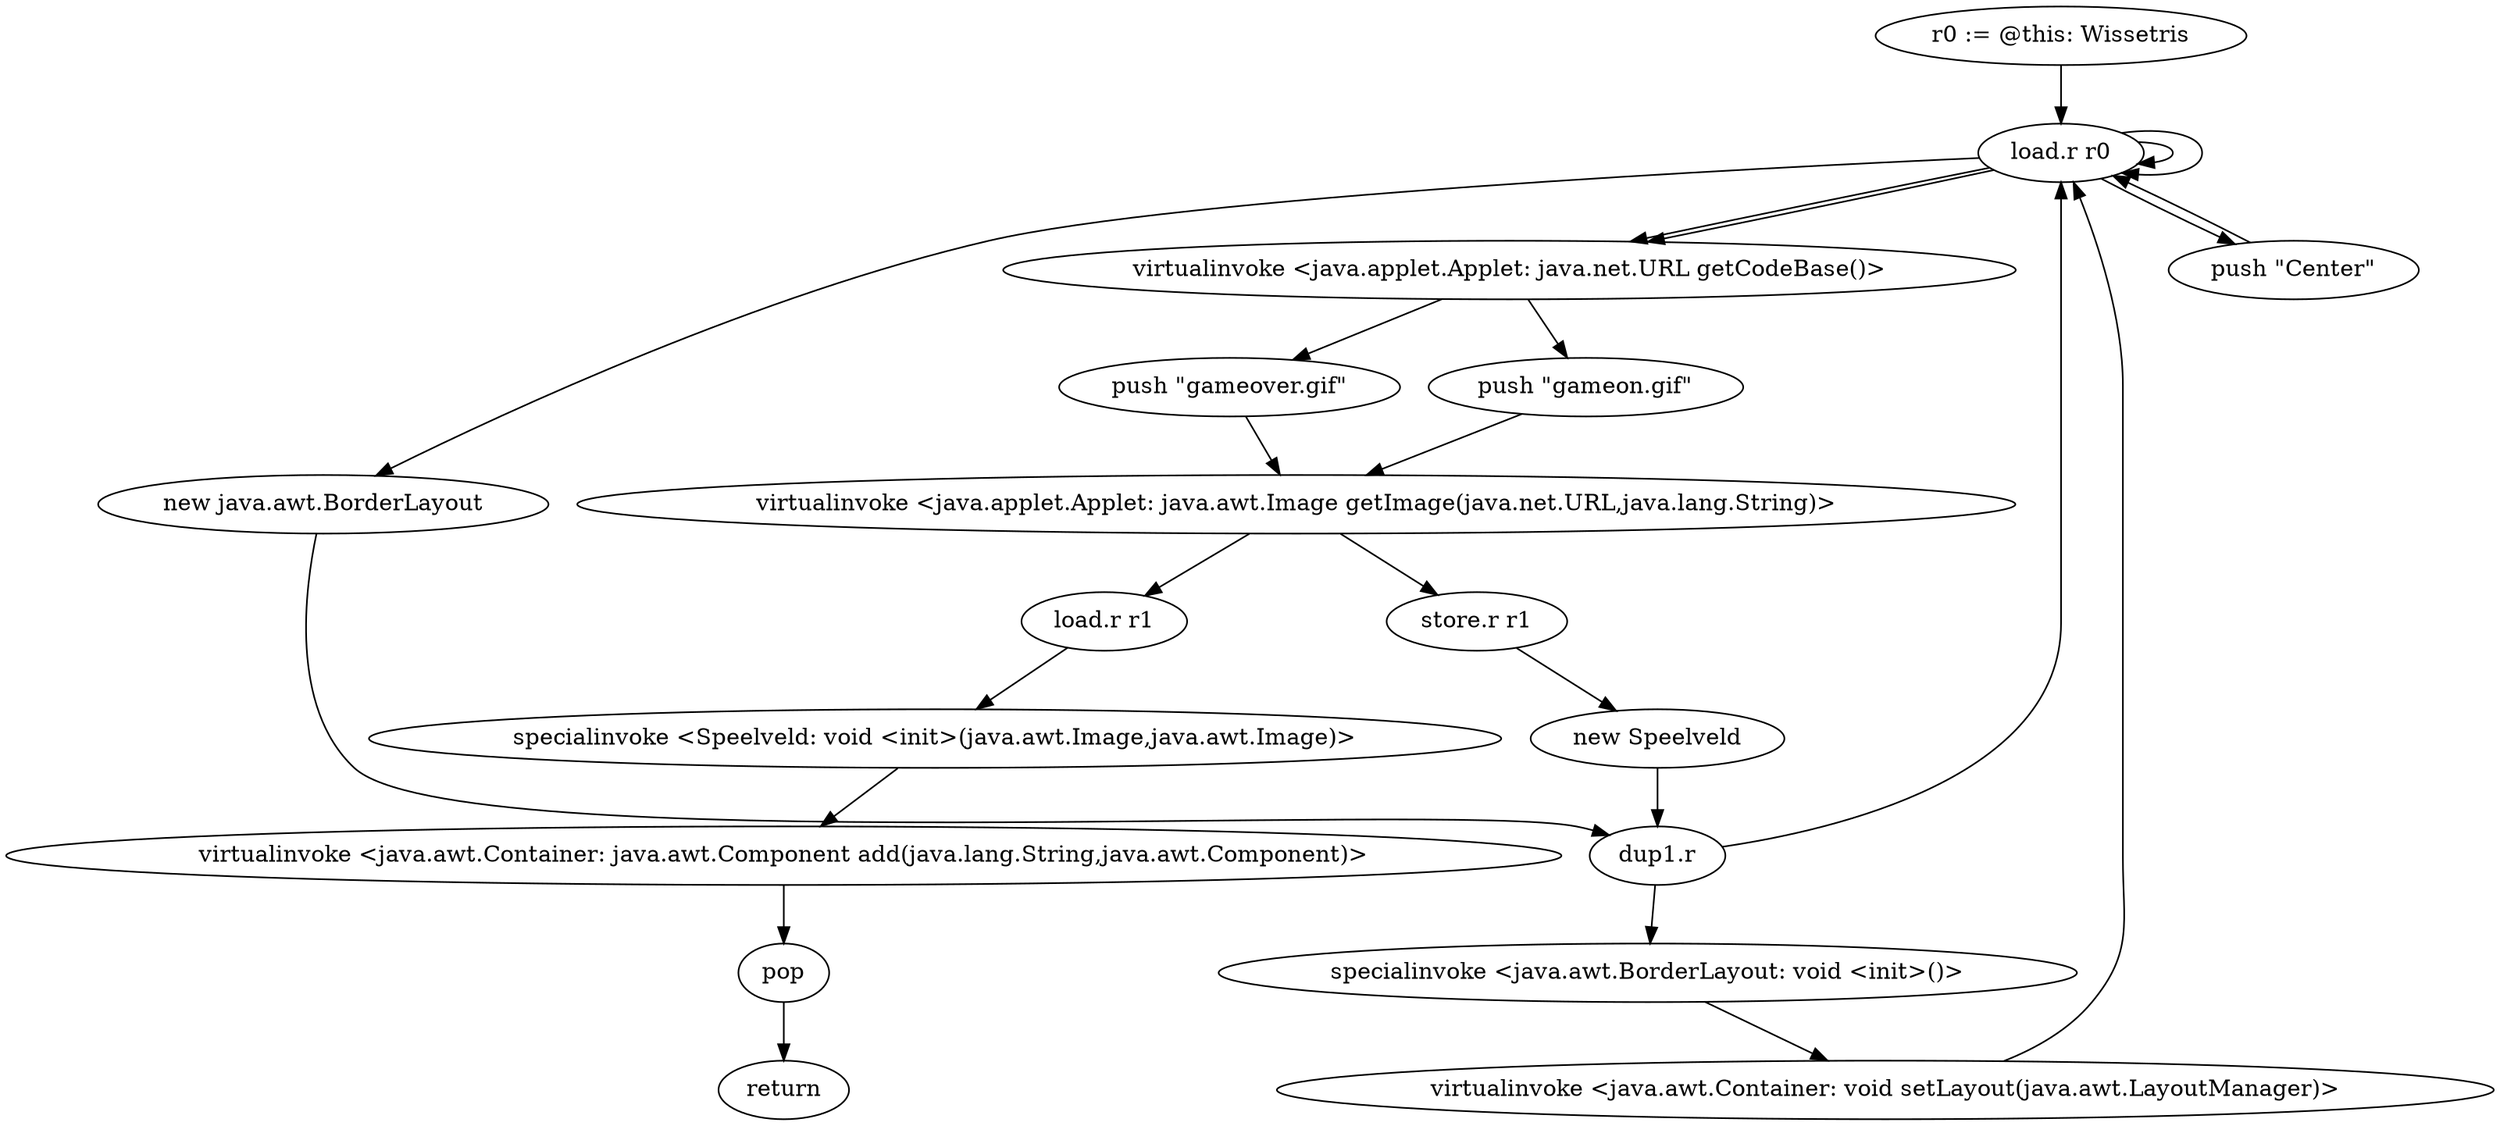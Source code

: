digraph "" {
    "r0 := @this: Wissetris"
    "load.r r0"
    "r0 := @this: Wissetris"->"load.r r0";
    "new java.awt.BorderLayout"
    "load.r r0"->"new java.awt.BorderLayout";
    "dup1.r"
    "new java.awt.BorderLayout"->"dup1.r";
    "specialinvoke <java.awt.BorderLayout: void <init>()>"
    "dup1.r"->"specialinvoke <java.awt.BorderLayout: void <init>()>";
    "virtualinvoke <java.awt.Container: void setLayout(java.awt.LayoutManager)>"
    "specialinvoke <java.awt.BorderLayout: void <init>()>"->"virtualinvoke <java.awt.Container: void setLayout(java.awt.LayoutManager)>";
    "virtualinvoke <java.awt.Container: void setLayout(java.awt.LayoutManager)>"->"load.r r0";
    "push \"Center\""
    "load.r r0"->"push \"Center\"";
    "push \"Center\""->"load.r r0";
    "load.r r0"->"load.r r0";
    "virtualinvoke <java.applet.Applet: java.net.URL getCodeBase()>"
    "load.r r0"->"virtualinvoke <java.applet.Applet: java.net.URL getCodeBase()>";
    "push \"gameover.gif\""
    "virtualinvoke <java.applet.Applet: java.net.URL getCodeBase()>"->"push \"gameover.gif\"";
    "virtualinvoke <java.applet.Applet: java.awt.Image getImage(java.net.URL,java.lang.String)>"
    "push \"gameover.gif\""->"virtualinvoke <java.applet.Applet: java.awt.Image getImage(java.net.URL,java.lang.String)>";
    "store.r r1"
    "virtualinvoke <java.applet.Applet: java.awt.Image getImage(java.net.URL,java.lang.String)>"->"store.r r1";
    "new Speelveld"
    "store.r r1"->"new Speelveld";
    "new Speelveld"->"dup1.r";
    "dup1.r"->"load.r r0";
    "load.r r0"->"load.r r0";
    "load.r r0"->"virtualinvoke <java.applet.Applet: java.net.URL getCodeBase()>";
    "push \"gameon.gif\""
    "virtualinvoke <java.applet.Applet: java.net.URL getCodeBase()>"->"push \"gameon.gif\"";
    "push \"gameon.gif\""->"virtualinvoke <java.applet.Applet: java.awt.Image getImage(java.net.URL,java.lang.String)>";
    "load.r r1"
    "virtualinvoke <java.applet.Applet: java.awt.Image getImage(java.net.URL,java.lang.String)>"->"load.r r1";
    "specialinvoke <Speelveld: void <init>(java.awt.Image,java.awt.Image)>"
    "load.r r1"->"specialinvoke <Speelveld: void <init>(java.awt.Image,java.awt.Image)>";
    "virtualinvoke <java.awt.Container: java.awt.Component add(java.lang.String,java.awt.Component)>"
    "specialinvoke <Speelveld: void <init>(java.awt.Image,java.awt.Image)>"->"virtualinvoke <java.awt.Container: java.awt.Component add(java.lang.String,java.awt.Component)>";
    "pop"
    "virtualinvoke <java.awt.Container: java.awt.Component add(java.lang.String,java.awt.Component)>"->"pop";
    "return"
    "pop"->"return";
}
